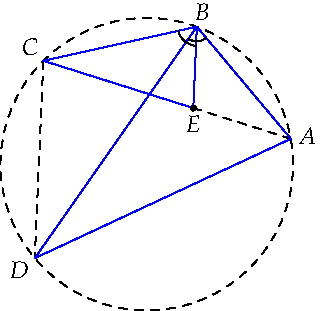 settings.tex="pdflatex";

texpreamble("\usepackage{amsmath}
\usepackage{amsthm,amssymb}
\usepackage{mathpazo}
\usepackage[svgnames]{xcolor}
");
import graph;

size(160);

pair A=dir(10);
pair B=dir(70);
pair C=dir(135);
pair D=dir(220);

draw(unitcircle,dashed);


draw(A--B--C--D--cycle,dashed);
draw(A--C,dashed);
draw(B--D,dashed);

real ac=arclength(A--C);
real ad=arclength(A--D);
real bc=arclength(B--C);
real bd=arclength(B--D);
real ec=ad*bc/bd;

pair E=C+(ec/ac)*(A-C);

draw(E--B--C--cycle,blue);
draw(A--B--D--cycle,blue);

label("$A$",A,A);
label("$B$",B,B);
label("$C$",C,C);
label("$D$",D,D);

draw(arc(B,B+0.1*dir(D-B),B+0.1*dir(A-B)));
draw(arc(B,B+0.13*dir(C-B),B+0.13*dir(E-B)));
label("$E$",E,S);
dot(E);